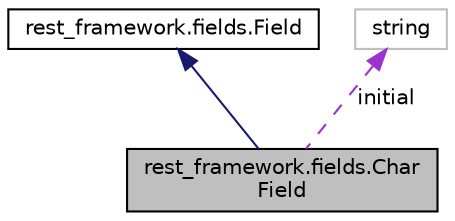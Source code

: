 digraph "rest_framework.fields.CharField"
{
 // LATEX_PDF_SIZE
  edge [fontname="Helvetica",fontsize="10",labelfontname="Helvetica",labelfontsize="10"];
  node [fontname="Helvetica",fontsize="10",shape=record];
  Node1 [label="rest_framework.fields.Char\lField",height=0.2,width=0.4,color="black", fillcolor="grey75", style="filled", fontcolor="black",tooltip=" "];
  Node2 -> Node1 [dir="back",color="midnightblue",fontsize="10",style="solid",fontname="Helvetica"];
  Node2 [label="rest_framework.fields.Field",height=0.2,width=0.4,color="black", fillcolor="white", style="filled",URL="$classrest__framework_1_1fields_1_1_field.html",tooltip=" "];
  Node3 -> Node1 [dir="back",color="darkorchid3",fontsize="10",style="dashed",label=" initial" ,fontname="Helvetica"];
  Node3 [label="string",height=0.2,width=0.4,color="grey75", fillcolor="white", style="filled",tooltip=" "];
}
